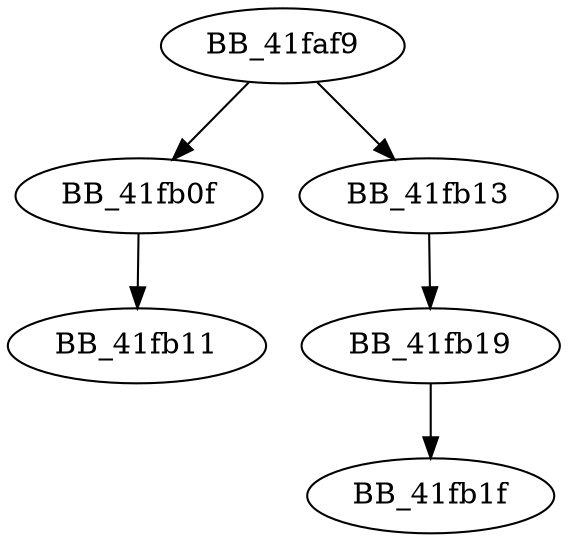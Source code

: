 DiGraph ___crtGetUserDefaultLocaleName{
BB_41faf9->BB_41fb0f
BB_41faf9->BB_41fb13
BB_41fb0f->BB_41fb11
BB_41fb13->BB_41fb19
BB_41fb19->BB_41fb1f
}
